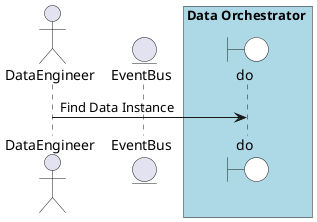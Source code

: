 @startuml

actor "DataEngineer"


entity EventBus

box Data Orchestrator #lightblue
    boundary do #white
end box



"DataEngineer" -> do: Find Data Instance



@enduml
